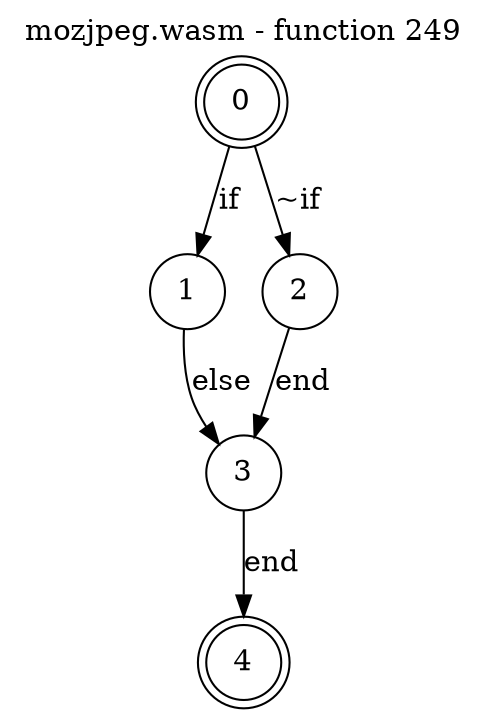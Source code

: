 digraph finite_state_machine {
    label = "mozjpeg.wasm - function 249"
    labelloc =  t
    labelfontsize = 16
    labelfontcolor = black
    labelfontname = "Helvetica"
    node [shape = doublecircle]; 0 4;
    node [shape = circle];
    0 -> 1[label="if"];
    0 -> 2[label="~if"];
    1 -> 3[label="else"];
    2 -> 3[label="end"];
    3 -> 4[label="end"];
}
